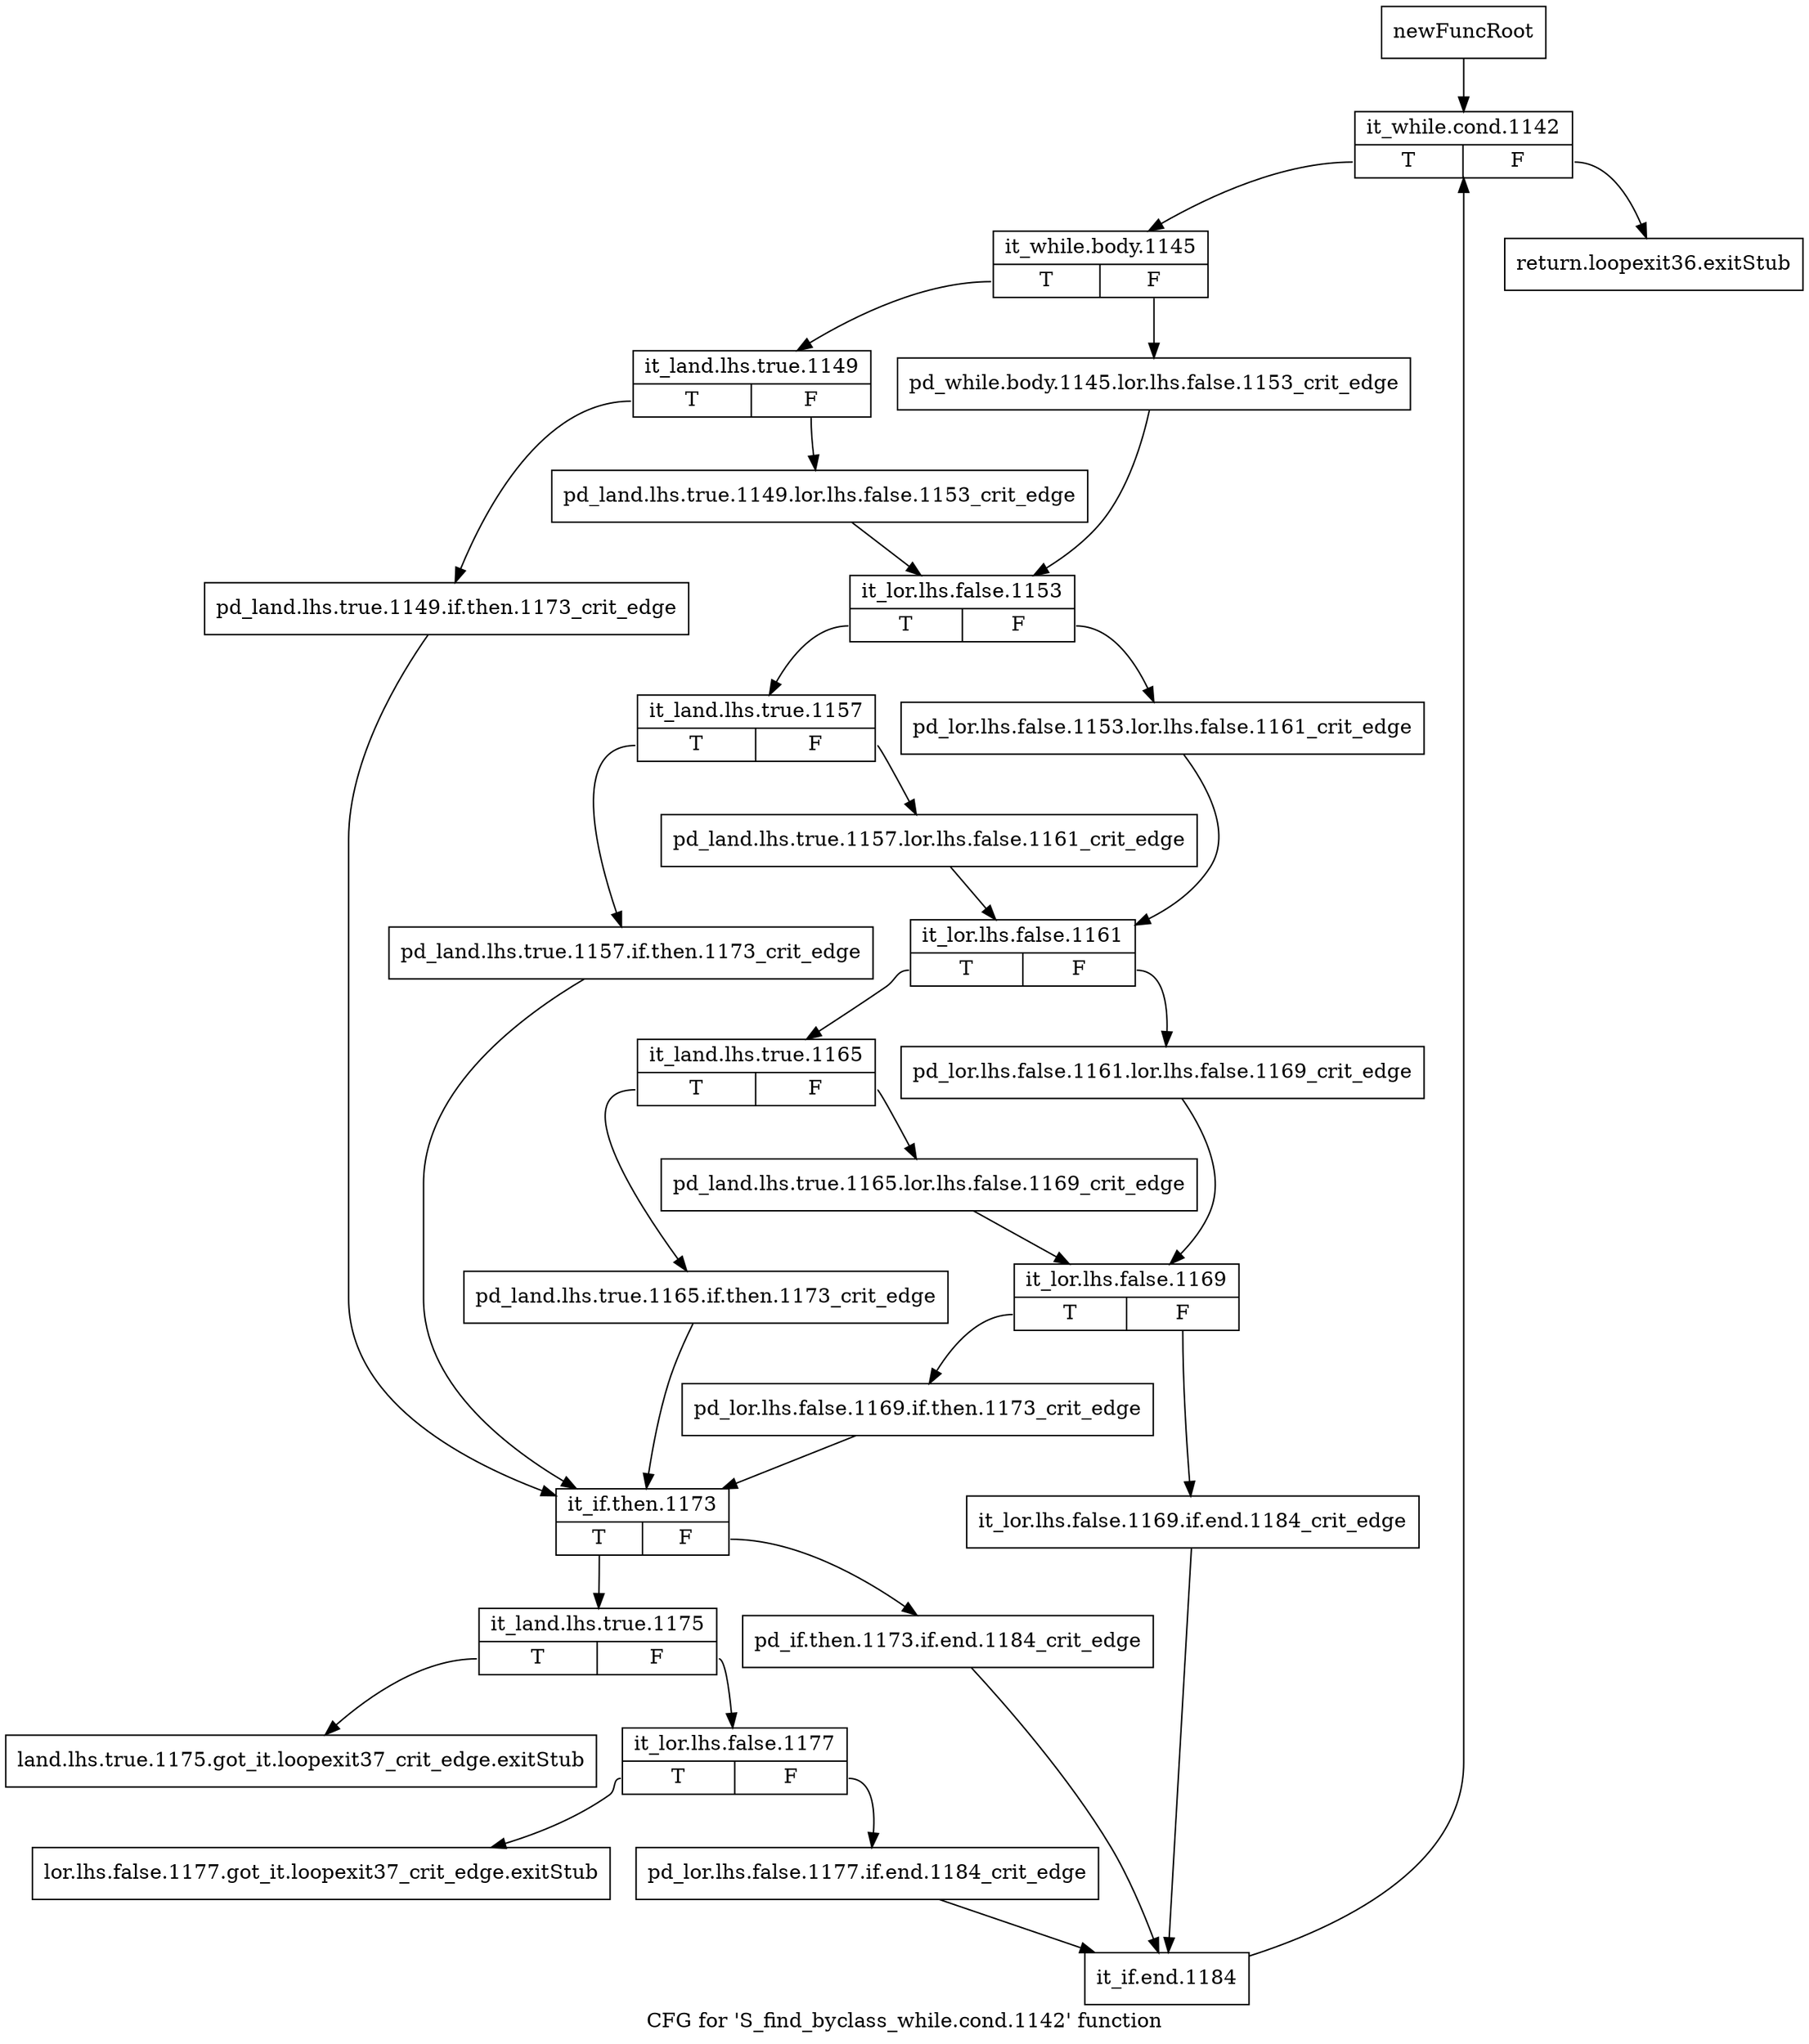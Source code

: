 digraph "CFG for 'S_find_byclass_while.cond.1142' function" {
	label="CFG for 'S_find_byclass_while.cond.1142' function";

	Node0x52a9700 [shape=record,label="{newFuncRoot}"];
	Node0x52a9700 -> Node0x52a9840;
	Node0x52a9750 [shape=record,label="{return.loopexit36.exitStub}"];
	Node0x52a97a0 [shape=record,label="{land.lhs.true.1175.got_it.loopexit37_crit_edge.exitStub}"];
	Node0x52a97f0 [shape=record,label="{lor.lhs.false.1177.got_it.loopexit37_crit_edge.exitStub}"];
	Node0x52a9840 [shape=record,label="{it_while.cond.1142|{<s0>T|<s1>F}}"];
	Node0x52a9840:s0 -> Node0x52a9890;
	Node0x52a9840:s1 -> Node0x52a9750;
	Node0x52a9890 [shape=record,label="{it_while.body.1145|{<s0>T|<s1>F}}"];
	Node0x52a9890:s0 -> Node0x52a9930;
	Node0x52a9890:s1 -> Node0x52a98e0;
	Node0x52a98e0 [shape=record,label="{pd_while.body.1145.lor.lhs.false.1153_crit_edge}"];
	Node0x52a98e0 -> Node0x52a99d0;
	Node0x52a9930 [shape=record,label="{it_land.lhs.true.1149|{<s0>T|<s1>F}}"];
	Node0x52a9930:s0 -> Node0x52a9de0;
	Node0x52a9930:s1 -> Node0x52a9980;
	Node0x52a9980 [shape=record,label="{pd_land.lhs.true.1149.lor.lhs.false.1153_crit_edge}"];
	Node0x52a9980 -> Node0x52a99d0;
	Node0x52a99d0 [shape=record,label="{it_lor.lhs.false.1153|{<s0>T|<s1>F}}"];
	Node0x52a99d0:s0 -> Node0x52a9a70;
	Node0x52a99d0:s1 -> Node0x52a9a20;
	Node0x52a9a20 [shape=record,label="{pd_lor.lhs.false.1153.lor.lhs.false.1161_crit_edge}"];
	Node0x52a9a20 -> Node0x52a9b10;
	Node0x52a9a70 [shape=record,label="{it_land.lhs.true.1157|{<s0>T|<s1>F}}"];
	Node0x52a9a70:s0 -> Node0x52a9d90;
	Node0x52a9a70:s1 -> Node0x52a9ac0;
	Node0x52a9ac0 [shape=record,label="{pd_land.lhs.true.1157.lor.lhs.false.1161_crit_edge}"];
	Node0x52a9ac0 -> Node0x52a9b10;
	Node0x52a9b10 [shape=record,label="{it_lor.lhs.false.1161|{<s0>T|<s1>F}}"];
	Node0x52a9b10:s0 -> Node0x52a9bb0;
	Node0x52a9b10:s1 -> Node0x52a9b60;
	Node0x52a9b60 [shape=record,label="{pd_lor.lhs.false.1161.lor.lhs.false.1169_crit_edge}"];
	Node0x52a9b60 -> Node0x52a9c50;
	Node0x52a9bb0 [shape=record,label="{it_land.lhs.true.1165|{<s0>T|<s1>F}}"];
	Node0x52a9bb0:s0 -> Node0x52a9d40;
	Node0x52a9bb0:s1 -> Node0x52a9c00;
	Node0x52a9c00 [shape=record,label="{pd_land.lhs.true.1165.lor.lhs.false.1169_crit_edge}"];
	Node0x52a9c00 -> Node0x52a9c50;
	Node0x52a9c50 [shape=record,label="{it_lor.lhs.false.1169|{<s0>T|<s1>F}}"];
	Node0x52a9c50:s0 -> Node0x52a9cf0;
	Node0x52a9c50:s1 -> Node0x52a9ca0;
	Node0x52a9ca0 [shape=record,label="{it_lor.lhs.false.1169.if.end.1184_crit_edge}"];
	Node0x52a9ca0 -> Node0x52a9fc0;
	Node0x52a9cf0 [shape=record,label="{pd_lor.lhs.false.1169.if.then.1173_crit_edge}"];
	Node0x52a9cf0 -> Node0x52a9e30;
	Node0x52a9d40 [shape=record,label="{pd_land.lhs.true.1165.if.then.1173_crit_edge}"];
	Node0x52a9d40 -> Node0x52a9e30;
	Node0x52a9d90 [shape=record,label="{pd_land.lhs.true.1157.if.then.1173_crit_edge}"];
	Node0x52a9d90 -> Node0x52a9e30;
	Node0x52a9de0 [shape=record,label="{pd_land.lhs.true.1149.if.then.1173_crit_edge}"];
	Node0x52a9de0 -> Node0x52a9e30;
	Node0x52a9e30 [shape=record,label="{it_if.then.1173|{<s0>T|<s1>F}}"];
	Node0x52a9e30:s0 -> Node0x52a9ed0;
	Node0x52a9e30:s1 -> Node0x52a9e80;
	Node0x52a9e80 [shape=record,label="{pd_if.then.1173.if.end.1184_crit_edge}"];
	Node0x52a9e80 -> Node0x52a9fc0;
	Node0x52a9ed0 [shape=record,label="{it_land.lhs.true.1175|{<s0>T|<s1>F}}"];
	Node0x52a9ed0:s0 -> Node0x52a97a0;
	Node0x52a9ed0:s1 -> Node0x52a9f20;
	Node0x52a9f20 [shape=record,label="{it_lor.lhs.false.1177|{<s0>T|<s1>F}}"];
	Node0x52a9f20:s0 -> Node0x52a97f0;
	Node0x52a9f20:s1 -> Node0x52a9f70;
	Node0x52a9f70 [shape=record,label="{pd_lor.lhs.false.1177.if.end.1184_crit_edge}"];
	Node0x52a9f70 -> Node0x52a9fc0;
	Node0x52a9fc0 [shape=record,label="{it_if.end.1184}"];
	Node0x52a9fc0 -> Node0x52a9840;
}
